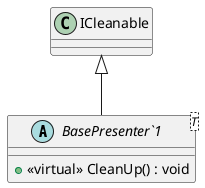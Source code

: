 @startuml
abstract class "BasePresenter`1"<T> {
    + <<virtual>> CleanUp() : void
}
ICleanable <|-- "BasePresenter`1"
@enduml
